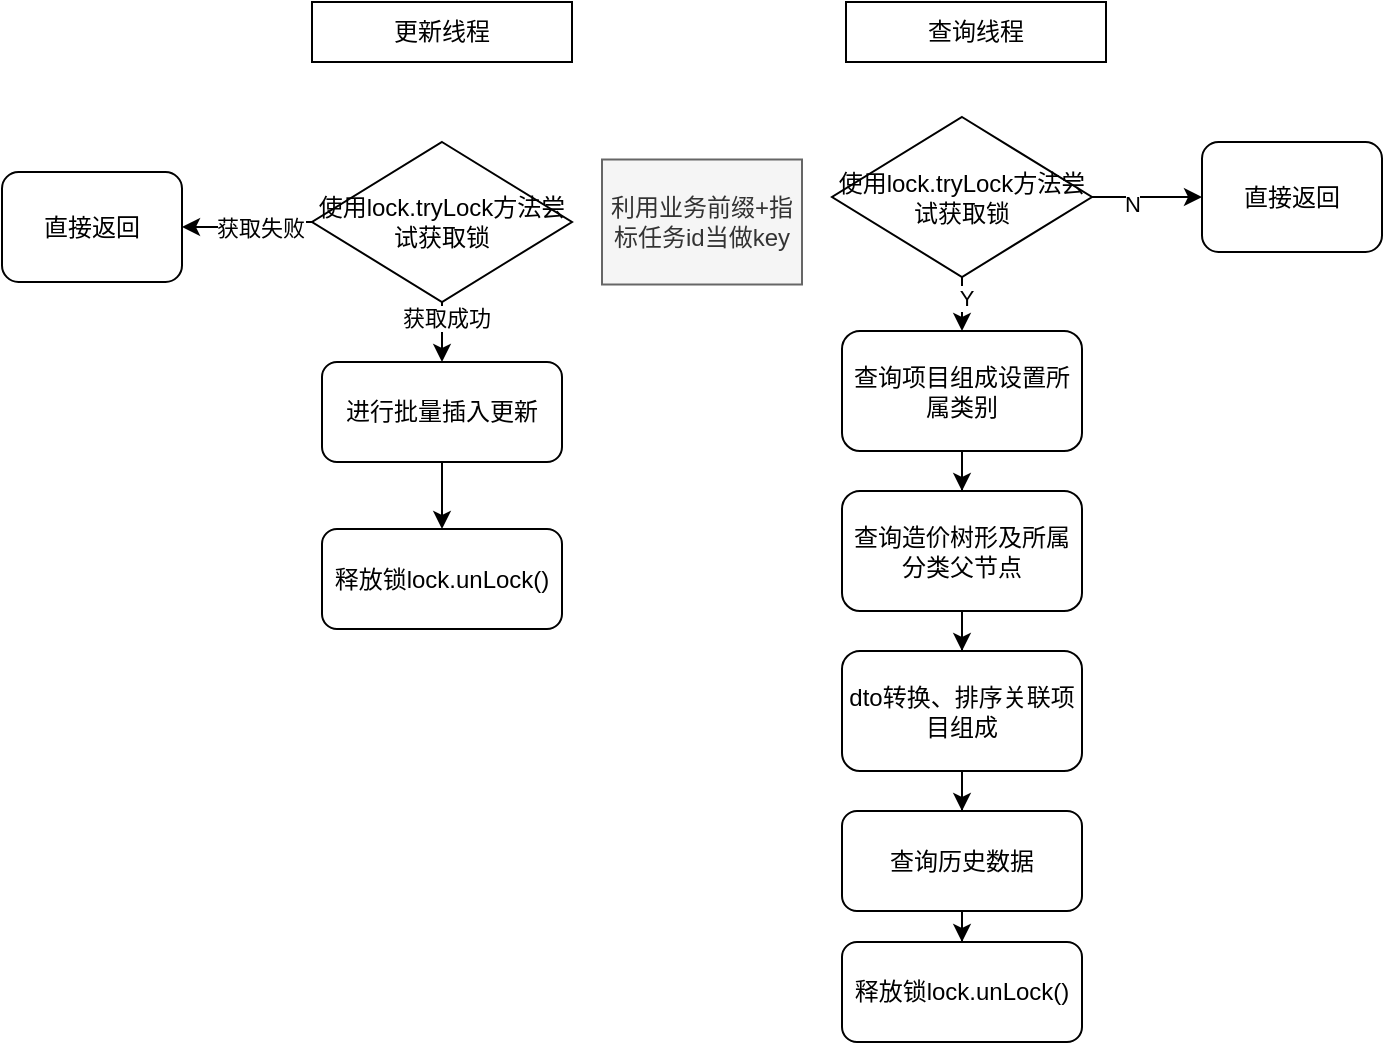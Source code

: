 <mxfile version="21.6.1" type="github">
  <diagram name="第 1 页" id="RDqCYDXG6RgaDb9wK5Ka">
    <mxGraphModel dx="1154" dy="796" grid="1" gridSize="10" guides="1" tooltips="1" connect="1" arrows="1" fold="1" page="1" pageScale="1" pageWidth="1169" pageHeight="827" math="0" shadow="0">
      <root>
        <mxCell id="0" />
        <mxCell id="1" parent="0" />
        <mxCell id="CYltiOfpcbfsWVifrRyg-1" value="更新线程" style="rounded=0;whiteSpace=wrap;html=1;" vertex="1" parent="1">
          <mxGeometry x="195" y="100" width="130" height="30" as="geometry" />
        </mxCell>
        <mxCell id="CYltiOfpcbfsWVifrRyg-5" style="edgeStyle=orthogonalEdgeStyle;rounded=0;orthogonalLoop=1;jettySize=auto;html=1;entryX=0.5;entryY=0;entryDx=0;entryDy=0;" edge="1" parent="1" source="CYltiOfpcbfsWVifrRyg-3" target="CYltiOfpcbfsWVifrRyg-15">
          <mxGeometry relative="1" as="geometry">
            <mxPoint x="260" y="310" as="targetPoint" />
          </mxGeometry>
        </mxCell>
        <mxCell id="CYltiOfpcbfsWVifrRyg-32" value="获取成功" style="edgeLabel;html=1;align=center;verticalAlign=middle;resizable=0;points=[];" vertex="1" connectable="0" parent="CYltiOfpcbfsWVifrRyg-5">
          <mxGeometry x="-0.68" y="2" relative="1" as="geometry">
            <mxPoint as="offset" />
          </mxGeometry>
        </mxCell>
        <mxCell id="CYltiOfpcbfsWVifrRyg-33" style="edgeStyle=orthogonalEdgeStyle;rounded=0;orthogonalLoop=1;jettySize=auto;html=1;entryX=1;entryY=0.5;entryDx=0;entryDy=0;" edge="1" parent="1" source="CYltiOfpcbfsWVifrRyg-3" target="CYltiOfpcbfsWVifrRyg-35">
          <mxGeometry relative="1" as="geometry">
            <mxPoint x="120" y="210" as="targetPoint" />
          </mxGeometry>
        </mxCell>
        <mxCell id="CYltiOfpcbfsWVifrRyg-34" value="获取失败" style="edgeLabel;html=1;align=center;verticalAlign=middle;resizable=0;points=[];" vertex="1" connectable="0" parent="CYltiOfpcbfsWVifrRyg-33">
          <mxGeometry x="-0.232" y="3" relative="1" as="geometry">
            <mxPoint as="offset" />
          </mxGeometry>
        </mxCell>
        <mxCell id="CYltiOfpcbfsWVifrRyg-3" value="使用lock.tryLock方法尝试获取锁" style="rhombus;whiteSpace=wrap;html=1;" vertex="1" parent="1">
          <mxGeometry x="195" y="170" width="130" height="80" as="geometry" />
        </mxCell>
        <mxCell id="CYltiOfpcbfsWVifrRyg-17" style="edgeStyle=orthogonalEdgeStyle;rounded=0;orthogonalLoop=1;jettySize=auto;html=1;entryX=0.5;entryY=0;entryDx=0;entryDy=0;" edge="1" parent="1" source="CYltiOfpcbfsWVifrRyg-15" target="CYltiOfpcbfsWVifrRyg-18">
          <mxGeometry relative="1" as="geometry">
            <mxPoint x="255" y="410" as="targetPoint" />
          </mxGeometry>
        </mxCell>
        <mxCell id="CYltiOfpcbfsWVifrRyg-15" value="进行批量插入更新" style="rounded=1;whiteSpace=wrap;html=1;" vertex="1" parent="1">
          <mxGeometry x="200" y="280" width="120" height="50" as="geometry" />
        </mxCell>
        <mxCell id="CYltiOfpcbfsWVifrRyg-18" value="释放锁lock.unLock()" style="rounded=1;whiteSpace=wrap;html=1;" vertex="1" parent="1">
          <mxGeometry x="200" y="363.5" width="120" height="50" as="geometry" />
        </mxCell>
        <mxCell id="CYltiOfpcbfsWVifrRyg-24" style="edgeStyle=orthogonalEdgeStyle;rounded=0;orthogonalLoop=1;jettySize=auto;html=1;entryX=0.5;entryY=0;entryDx=0;entryDy=0;" edge="1" parent="1" source="CYltiOfpcbfsWVifrRyg-25" target="CYltiOfpcbfsWVifrRyg-27">
          <mxGeometry relative="1" as="geometry" />
        </mxCell>
        <mxCell id="CYltiOfpcbfsWVifrRyg-25" value="查询项目组成设置所属类别" style="rounded=1;whiteSpace=wrap;html=1;" vertex="1" parent="1">
          <mxGeometry x="460" y="264.5" width="120" height="60" as="geometry" />
        </mxCell>
        <mxCell id="CYltiOfpcbfsWVifrRyg-26" style="edgeStyle=orthogonalEdgeStyle;rounded=0;orthogonalLoop=1;jettySize=auto;html=1;entryX=0.5;entryY=0;entryDx=0;entryDy=0;" edge="1" parent="1" source="CYltiOfpcbfsWVifrRyg-27" target="CYltiOfpcbfsWVifrRyg-29">
          <mxGeometry relative="1" as="geometry" />
        </mxCell>
        <mxCell id="CYltiOfpcbfsWVifrRyg-27" value="查询造价树形及所属分类父节点" style="rounded=1;whiteSpace=wrap;html=1;" vertex="1" parent="1">
          <mxGeometry x="460" y="344.5" width="120" height="60" as="geometry" />
        </mxCell>
        <mxCell id="CYltiOfpcbfsWVifrRyg-28" style="edgeStyle=orthogonalEdgeStyle;rounded=0;orthogonalLoop=1;jettySize=auto;html=1;entryX=0.5;entryY=0;entryDx=0;entryDy=0;" edge="1" parent="1" source="CYltiOfpcbfsWVifrRyg-29" target="CYltiOfpcbfsWVifrRyg-31">
          <mxGeometry relative="1" as="geometry" />
        </mxCell>
        <mxCell id="CYltiOfpcbfsWVifrRyg-29" value="dto转换、排序关联项目组成" style="rounded=1;whiteSpace=wrap;html=1;" vertex="1" parent="1">
          <mxGeometry x="460" y="424.5" width="120" height="60" as="geometry" />
        </mxCell>
        <mxCell id="CYltiOfpcbfsWVifrRyg-30" style="edgeStyle=orthogonalEdgeStyle;rounded=0;orthogonalLoop=1;jettySize=auto;html=1;entryX=0.5;entryY=0;entryDx=0;entryDy=0;" edge="1" parent="1" source="CYltiOfpcbfsWVifrRyg-31" target="CYltiOfpcbfsWVifrRyg-48">
          <mxGeometry relative="1" as="geometry">
            <mxPoint x="520" y="574.5" as="targetPoint" />
          </mxGeometry>
        </mxCell>
        <mxCell id="CYltiOfpcbfsWVifrRyg-31" value="查询历史数据" style="rounded=1;whiteSpace=wrap;html=1;" vertex="1" parent="1">
          <mxGeometry x="460" y="504.5" width="120" height="50" as="geometry" />
        </mxCell>
        <mxCell id="CYltiOfpcbfsWVifrRyg-35" value="直接返回" style="rounded=1;whiteSpace=wrap;html=1;" vertex="1" parent="1">
          <mxGeometry x="40" y="185" width="90" height="55" as="geometry" />
        </mxCell>
        <mxCell id="CYltiOfpcbfsWVifrRyg-36" value="查询线程" style="rounded=0;whiteSpace=wrap;html=1;" vertex="1" parent="1">
          <mxGeometry x="462" y="100" width="130" height="30" as="geometry" />
        </mxCell>
        <mxCell id="CYltiOfpcbfsWVifrRyg-37" value="利用业务前缀+指标任务id当做key" style="rounded=0;whiteSpace=wrap;html=1;fillColor=#f5f5f5;fontColor=#333333;strokeColor=#666666;" vertex="1" parent="1">
          <mxGeometry x="340" y="178.75" width="100" height="62.5" as="geometry" />
        </mxCell>
        <mxCell id="CYltiOfpcbfsWVifrRyg-44" style="edgeStyle=orthogonalEdgeStyle;rounded=0;orthogonalLoop=1;jettySize=auto;html=1;" edge="1" parent="1" source="CYltiOfpcbfsWVifrRyg-42" target="CYltiOfpcbfsWVifrRyg-25">
          <mxGeometry relative="1" as="geometry" />
        </mxCell>
        <mxCell id="CYltiOfpcbfsWVifrRyg-47" value="Y" style="edgeLabel;html=1;align=center;verticalAlign=middle;resizable=0;points=[];" vertex="1" connectable="0" parent="CYltiOfpcbfsWVifrRyg-44">
          <mxGeometry x="0.34" y="2" relative="1" as="geometry">
            <mxPoint y="1" as="offset" />
          </mxGeometry>
        </mxCell>
        <mxCell id="CYltiOfpcbfsWVifrRyg-45" style="edgeStyle=orthogonalEdgeStyle;rounded=0;orthogonalLoop=1;jettySize=auto;html=1;entryX=0;entryY=0.5;entryDx=0;entryDy=0;" edge="1" parent="1" source="CYltiOfpcbfsWVifrRyg-42" target="CYltiOfpcbfsWVifrRyg-43">
          <mxGeometry relative="1" as="geometry" />
        </mxCell>
        <mxCell id="CYltiOfpcbfsWVifrRyg-46" value="N" style="edgeLabel;html=1;align=center;verticalAlign=middle;resizable=0;points=[];" vertex="1" connectable="0" parent="CYltiOfpcbfsWVifrRyg-45">
          <mxGeometry x="-0.273" y="-2" relative="1" as="geometry">
            <mxPoint y="1" as="offset" />
          </mxGeometry>
        </mxCell>
        <mxCell id="CYltiOfpcbfsWVifrRyg-42" value="使用lock.tryLock方法尝试获取锁" style="rhombus;whiteSpace=wrap;html=1;" vertex="1" parent="1">
          <mxGeometry x="455" y="157.5" width="130" height="80" as="geometry" />
        </mxCell>
        <mxCell id="CYltiOfpcbfsWVifrRyg-43" value="直接返回" style="rounded=1;whiteSpace=wrap;html=1;" vertex="1" parent="1">
          <mxGeometry x="640" y="170" width="90" height="55" as="geometry" />
        </mxCell>
        <mxCell id="CYltiOfpcbfsWVifrRyg-48" value="释放锁lock.unLock()" style="rounded=1;whiteSpace=wrap;html=1;" vertex="1" parent="1">
          <mxGeometry x="460" y="570" width="120" height="50" as="geometry" />
        </mxCell>
      </root>
    </mxGraphModel>
  </diagram>
</mxfile>
